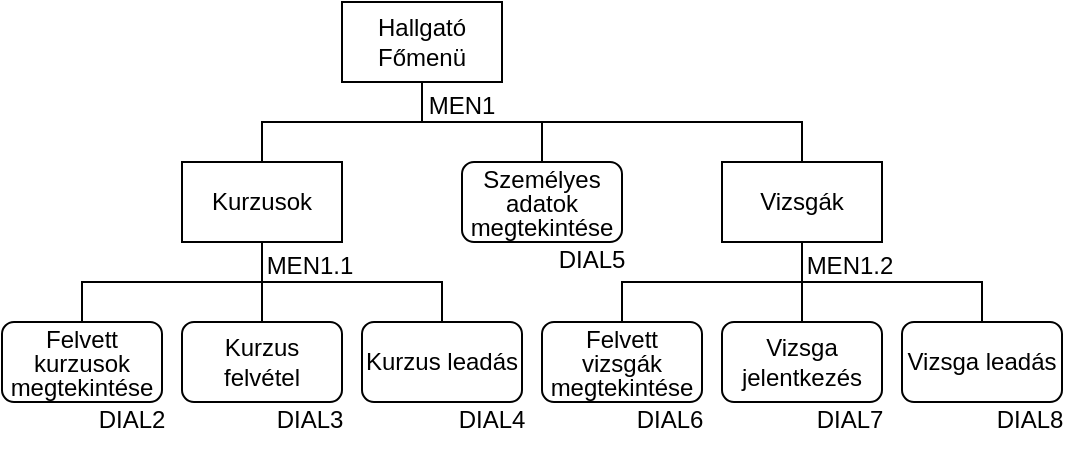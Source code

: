 <mxfile version="23.1.5" type="device">
  <diagram name="Page-1" id="PjNo57ScGEq_-5zdmAUA">
    <mxGraphModel dx="1050" dy="629" grid="1" gridSize="10" guides="1" tooltips="1" connect="1" arrows="1" fold="1" page="1" pageScale="1" pageWidth="850" pageHeight="1100" math="0" shadow="0">
      <root>
        <mxCell id="0" />
        <mxCell id="1" parent="0" />
        <mxCell id="JPT6_rwkA6uhxgxyxyvE-1" value="Hallgató&lt;br&gt;Főmenü" style="rounded=0;whiteSpace=wrap;html=1;" parent="1" vertex="1">
          <mxGeometry x="360" y="40" width="80" height="40" as="geometry" />
        </mxCell>
        <mxCell id="JPT6_rwkA6uhxgxyxyvE-5" value="&lt;p style=&quot;line-height: 100%;&quot;&gt;Személyes adatok megtekintése&lt;/p&gt;" style="rounded=1;whiteSpace=wrap;html=1;" parent="1" vertex="1">
          <mxGeometry x="420" y="120" width="80" height="40" as="geometry" />
        </mxCell>
        <mxCell id="JPT6_rwkA6uhxgxyxyvE-6" value="Kurzusok" style="rounded=0;whiteSpace=wrap;html=1;" parent="1" vertex="1">
          <mxGeometry x="280" y="120" width="80" height="40" as="geometry" />
        </mxCell>
        <mxCell id="JPT6_rwkA6uhxgxyxyvE-7" value="Vizsgák" style="rounded=0;whiteSpace=wrap;html=1;" parent="1" vertex="1">
          <mxGeometry x="550" y="120" width="80" height="40" as="geometry" />
        </mxCell>
        <mxCell id="JPT6_rwkA6uhxgxyxyvE-9" value="&lt;p style=&quot;line-height: 100%;&quot;&gt;Felvett kurzusok megtekintése&lt;/p&gt;" style="rounded=1;whiteSpace=wrap;html=1;" parent="1" vertex="1">
          <mxGeometry x="190" y="200" width="80" height="40" as="geometry" />
        </mxCell>
        <mxCell id="JPT6_rwkA6uhxgxyxyvE-10" value="Kurzus felvétel" style="rounded=1;whiteSpace=wrap;html=1;" parent="1" vertex="1">
          <mxGeometry x="280" y="200" width="80" height="40" as="geometry" />
        </mxCell>
        <mxCell id="JPT6_rwkA6uhxgxyxyvE-11" value="Kurzus leadás" style="rounded=1;whiteSpace=wrap;html=1;" parent="1" vertex="1">
          <mxGeometry x="370" y="200" width="80" height="40" as="geometry" />
        </mxCell>
        <mxCell id="JPT6_rwkA6uhxgxyxyvE-12" value="&lt;p style=&quot;line-height: 100%;&quot;&gt;Felvett vizsgák megtekintése&lt;/p&gt;" style="rounded=1;whiteSpace=wrap;html=1;" parent="1" vertex="1">
          <mxGeometry x="460" y="200" width="80" height="40" as="geometry" />
        </mxCell>
        <mxCell id="JPT6_rwkA6uhxgxyxyvE-13" value="Vizsga jelentkezés" style="rounded=1;whiteSpace=wrap;html=1;" parent="1" vertex="1">
          <mxGeometry x="550" y="200" width="80" height="40" as="geometry" />
        </mxCell>
        <mxCell id="JPT6_rwkA6uhxgxyxyvE-14" value="Vizsga leadás" style="rounded=1;whiteSpace=wrap;html=1;" parent="1" vertex="1">
          <mxGeometry x="640" y="200" width="80" height="40" as="geometry" />
        </mxCell>
        <mxCell id="JPT6_rwkA6uhxgxyxyvE-16" value="" style="endArrow=none;html=1;rounded=0;elbow=vertical;entryX=0.5;entryY=1;entryDx=0;entryDy=0;exitX=0.5;exitY=0;exitDx=0;exitDy=0;edgeStyle=elbowEdgeStyle;" parent="1" source="JPT6_rwkA6uhxgxyxyvE-9" target="JPT6_rwkA6uhxgxyxyvE-6" edge="1">
          <mxGeometry width="50" height="50" relative="1" as="geometry">
            <mxPoint x="310" y="240" as="sourcePoint" />
            <mxPoint x="360" y="190" as="targetPoint" />
          </mxGeometry>
        </mxCell>
        <mxCell id="JPT6_rwkA6uhxgxyxyvE-17" value="" style="endArrow=none;html=1;rounded=0;elbow=vertical;entryX=0.5;entryY=1;entryDx=0;entryDy=0;exitX=0.5;exitY=0;exitDx=0;exitDy=0;edgeStyle=elbowEdgeStyle;" parent="1" source="JPT6_rwkA6uhxgxyxyvE-10" target="JPT6_rwkA6uhxgxyxyvE-6" edge="1">
          <mxGeometry width="50" height="50" relative="1" as="geometry">
            <mxPoint x="310" y="240" as="sourcePoint" />
            <mxPoint x="360" y="190" as="targetPoint" />
          </mxGeometry>
        </mxCell>
        <mxCell id="JPT6_rwkA6uhxgxyxyvE-18" value="" style="endArrow=none;html=1;rounded=0;elbow=vertical;entryX=0.5;entryY=1;entryDx=0;entryDy=0;exitX=0.5;exitY=0;exitDx=0;exitDy=0;edgeStyle=elbowEdgeStyle;" parent="1" source="JPT6_rwkA6uhxgxyxyvE-11" target="JPT6_rwkA6uhxgxyxyvE-6" edge="1">
          <mxGeometry width="50" height="50" relative="1" as="geometry">
            <mxPoint x="310" y="240" as="sourcePoint" />
            <mxPoint x="360" y="190" as="targetPoint" />
          </mxGeometry>
        </mxCell>
        <mxCell id="JPT6_rwkA6uhxgxyxyvE-19" value="" style="endArrow=none;html=1;rounded=0;elbow=vertical;entryX=0.5;entryY=1;entryDx=0;entryDy=0;exitX=0.5;exitY=0;exitDx=0;exitDy=0;edgeStyle=elbowEdgeStyle;" parent="1" source="JPT6_rwkA6uhxgxyxyvE-12" target="JPT6_rwkA6uhxgxyxyvE-7" edge="1">
          <mxGeometry width="50" height="50" relative="1" as="geometry">
            <mxPoint x="310" y="240" as="sourcePoint" />
            <mxPoint x="360" y="190" as="targetPoint" />
          </mxGeometry>
        </mxCell>
        <mxCell id="JPT6_rwkA6uhxgxyxyvE-20" value="" style="endArrow=none;html=1;rounded=0;elbow=vertical;entryX=0.5;entryY=1;entryDx=0;entryDy=0;exitX=0.5;exitY=0;exitDx=0;exitDy=0;edgeStyle=elbowEdgeStyle;" parent="1" source="JPT6_rwkA6uhxgxyxyvE-13" target="JPT6_rwkA6uhxgxyxyvE-7" edge="1">
          <mxGeometry width="50" height="50" relative="1" as="geometry">
            <mxPoint x="310" y="240" as="sourcePoint" />
            <mxPoint x="360" y="190" as="targetPoint" />
          </mxGeometry>
        </mxCell>
        <mxCell id="JPT6_rwkA6uhxgxyxyvE-21" value="" style="endArrow=none;html=1;rounded=0;elbow=vertical;entryX=0.5;entryY=1;entryDx=0;entryDy=0;exitX=0.5;exitY=0;exitDx=0;exitDy=0;edgeStyle=elbowEdgeStyle;" parent="1" source="JPT6_rwkA6uhxgxyxyvE-14" target="JPT6_rwkA6uhxgxyxyvE-7" edge="1">
          <mxGeometry width="50" height="50" relative="1" as="geometry">
            <mxPoint x="310" y="240" as="sourcePoint" />
            <mxPoint x="360" y="190" as="targetPoint" />
          </mxGeometry>
        </mxCell>
        <mxCell id="JPT6_rwkA6uhxgxyxyvE-23" value="" style="endArrow=none;html=1;rounded=0;elbow=vertical;entryX=0.5;entryY=1;entryDx=0;entryDy=0;exitX=0.5;exitY=0;exitDx=0;exitDy=0;edgeStyle=elbowEdgeStyle;" parent="1" source="JPT6_rwkA6uhxgxyxyvE-6" target="JPT6_rwkA6uhxgxyxyvE-1" edge="1">
          <mxGeometry width="50" height="50" relative="1" as="geometry">
            <mxPoint x="310" y="240" as="sourcePoint" />
            <mxPoint x="360" y="190" as="targetPoint" />
          </mxGeometry>
        </mxCell>
        <mxCell id="JPT6_rwkA6uhxgxyxyvE-24" value="" style="endArrow=none;html=1;rounded=0;elbow=vertical;entryX=0.5;entryY=1;entryDx=0;entryDy=0;exitX=0.5;exitY=0;exitDx=0;exitDy=0;edgeStyle=elbowEdgeStyle;" parent="1" source="JPT6_rwkA6uhxgxyxyvE-5" target="JPT6_rwkA6uhxgxyxyvE-1" edge="1">
          <mxGeometry width="50" height="50" relative="1" as="geometry">
            <mxPoint x="310" y="240" as="sourcePoint" />
            <mxPoint x="360" y="190" as="targetPoint" />
          </mxGeometry>
        </mxCell>
        <mxCell id="JPT6_rwkA6uhxgxyxyvE-25" value="" style="endArrow=none;html=1;rounded=0;elbow=vertical;entryX=0.5;entryY=1;entryDx=0;entryDy=0;exitX=0.5;exitY=0;exitDx=0;exitDy=0;edgeStyle=elbowEdgeStyle;" parent="1" source="JPT6_rwkA6uhxgxyxyvE-7" target="JPT6_rwkA6uhxgxyxyvE-1" edge="1">
          <mxGeometry width="50" height="50" relative="1" as="geometry">
            <mxPoint x="310" y="240" as="sourcePoint" />
            <mxPoint x="360" y="190" as="targetPoint" />
          </mxGeometry>
        </mxCell>
        <mxCell id="JPT6_rwkA6uhxgxyxyvE-26" value="MEN1" style="text;html=1;strokeColor=none;fillColor=none;align=center;verticalAlign=middle;whiteSpace=wrap;rounded=0;" parent="1" vertex="1">
          <mxGeometry x="390" y="77" width="60" height="30" as="geometry" />
        </mxCell>
        <mxCell id="JPT6_rwkA6uhxgxyxyvE-29" value="MEN1.1" style="text;html=1;strokeColor=none;fillColor=none;align=center;verticalAlign=middle;whiteSpace=wrap;rounded=0;" parent="1" vertex="1">
          <mxGeometry x="314" y="157" width="60" height="30" as="geometry" />
        </mxCell>
        <mxCell id="JPT6_rwkA6uhxgxyxyvE-30" value="MEN1.2" style="text;html=1;strokeColor=none;fillColor=none;align=center;verticalAlign=middle;whiteSpace=wrap;rounded=0;" parent="1" vertex="1">
          <mxGeometry x="584" y="157" width="60" height="30" as="geometry" />
        </mxCell>
        <mxCell id="JPT6_rwkA6uhxgxyxyvE-32" value="DIAL2" style="text;html=1;strokeColor=none;fillColor=none;align=center;verticalAlign=middle;whiteSpace=wrap;rounded=0;" parent="1" vertex="1">
          <mxGeometry x="225" y="234" width="60" height="30" as="geometry" />
        </mxCell>
        <mxCell id="JPT6_rwkA6uhxgxyxyvE-33" value="DIAL3" style="text;html=1;strokeColor=none;fillColor=none;align=center;verticalAlign=middle;whiteSpace=wrap;rounded=0;" parent="1" vertex="1">
          <mxGeometry x="314" y="234" width="60" height="30" as="geometry" />
        </mxCell>
        <mxCell id="JPT6_rwkA6uhxgxyxyvE-34" value="DIAL4" style="text;html=1;strokeColor=none;fillColor=none;align=center;verticalAlign=middle;whiteSpace=wrap;rounded=0;" parent="1" vertex="1">
          <mxGeometry x="405" y="234" width="60" height="30" as="geometry" />
        </mxCell>
        <mxCell id="JPT6_rwkA6uhxgxyxyvE-35" value="DIAL5" style="text;html=1;strokeColor=none;fillColor=none;align=center;verticalAlign=middle;whiteSpace=wrap;rounded=0;" parent="1" vertex="1">
          <mxGeometry x="455" y="154" width="60" height="30" as="geometry" />
        </mxCell>
        <mxCell id="JPT6_rwkA6uhxgxyxyvE-36" value="DIAL6" style="text;html=1;strokeColor=none;fillColor=none;align=center;verticalAlign=middle;whiteSpace=wrap;rounded=0;" parent="1" vertex="1">
          <mxGeometry x="494" y="234" width="60" height="30" as="geometry" />
        </mxCell>
        <mxCell id="JPT6_rwkA6uhxgxyxyvE-37" value="DIAL7" style="text;html=1;strokeColor=none;fillColor=none;align=center;verticalAlign=middle;whiteSpace=wrap;rounded=0;" parent="1" vertex="1">
          <mxGeometry x="584" y="234" width="60" height="30" as="geometry" />
        </mxCell>
        <mxCell id="JPT6_rwkA6uhxgxyxyvE-38" value="DIAL8" style="text;html=1;strokeColor=none;fillColor=none;align=center;verticalAlign=middle;whiteSpace=wrap;rounded=0;" parent="1" vertex="1">
          <mxGeometry x="674" y="234" width="60" height="30" as="geometry" />
        </mxCell>
      </root>
    </mxGraphModel>
  </diagram>
</mxfile>
